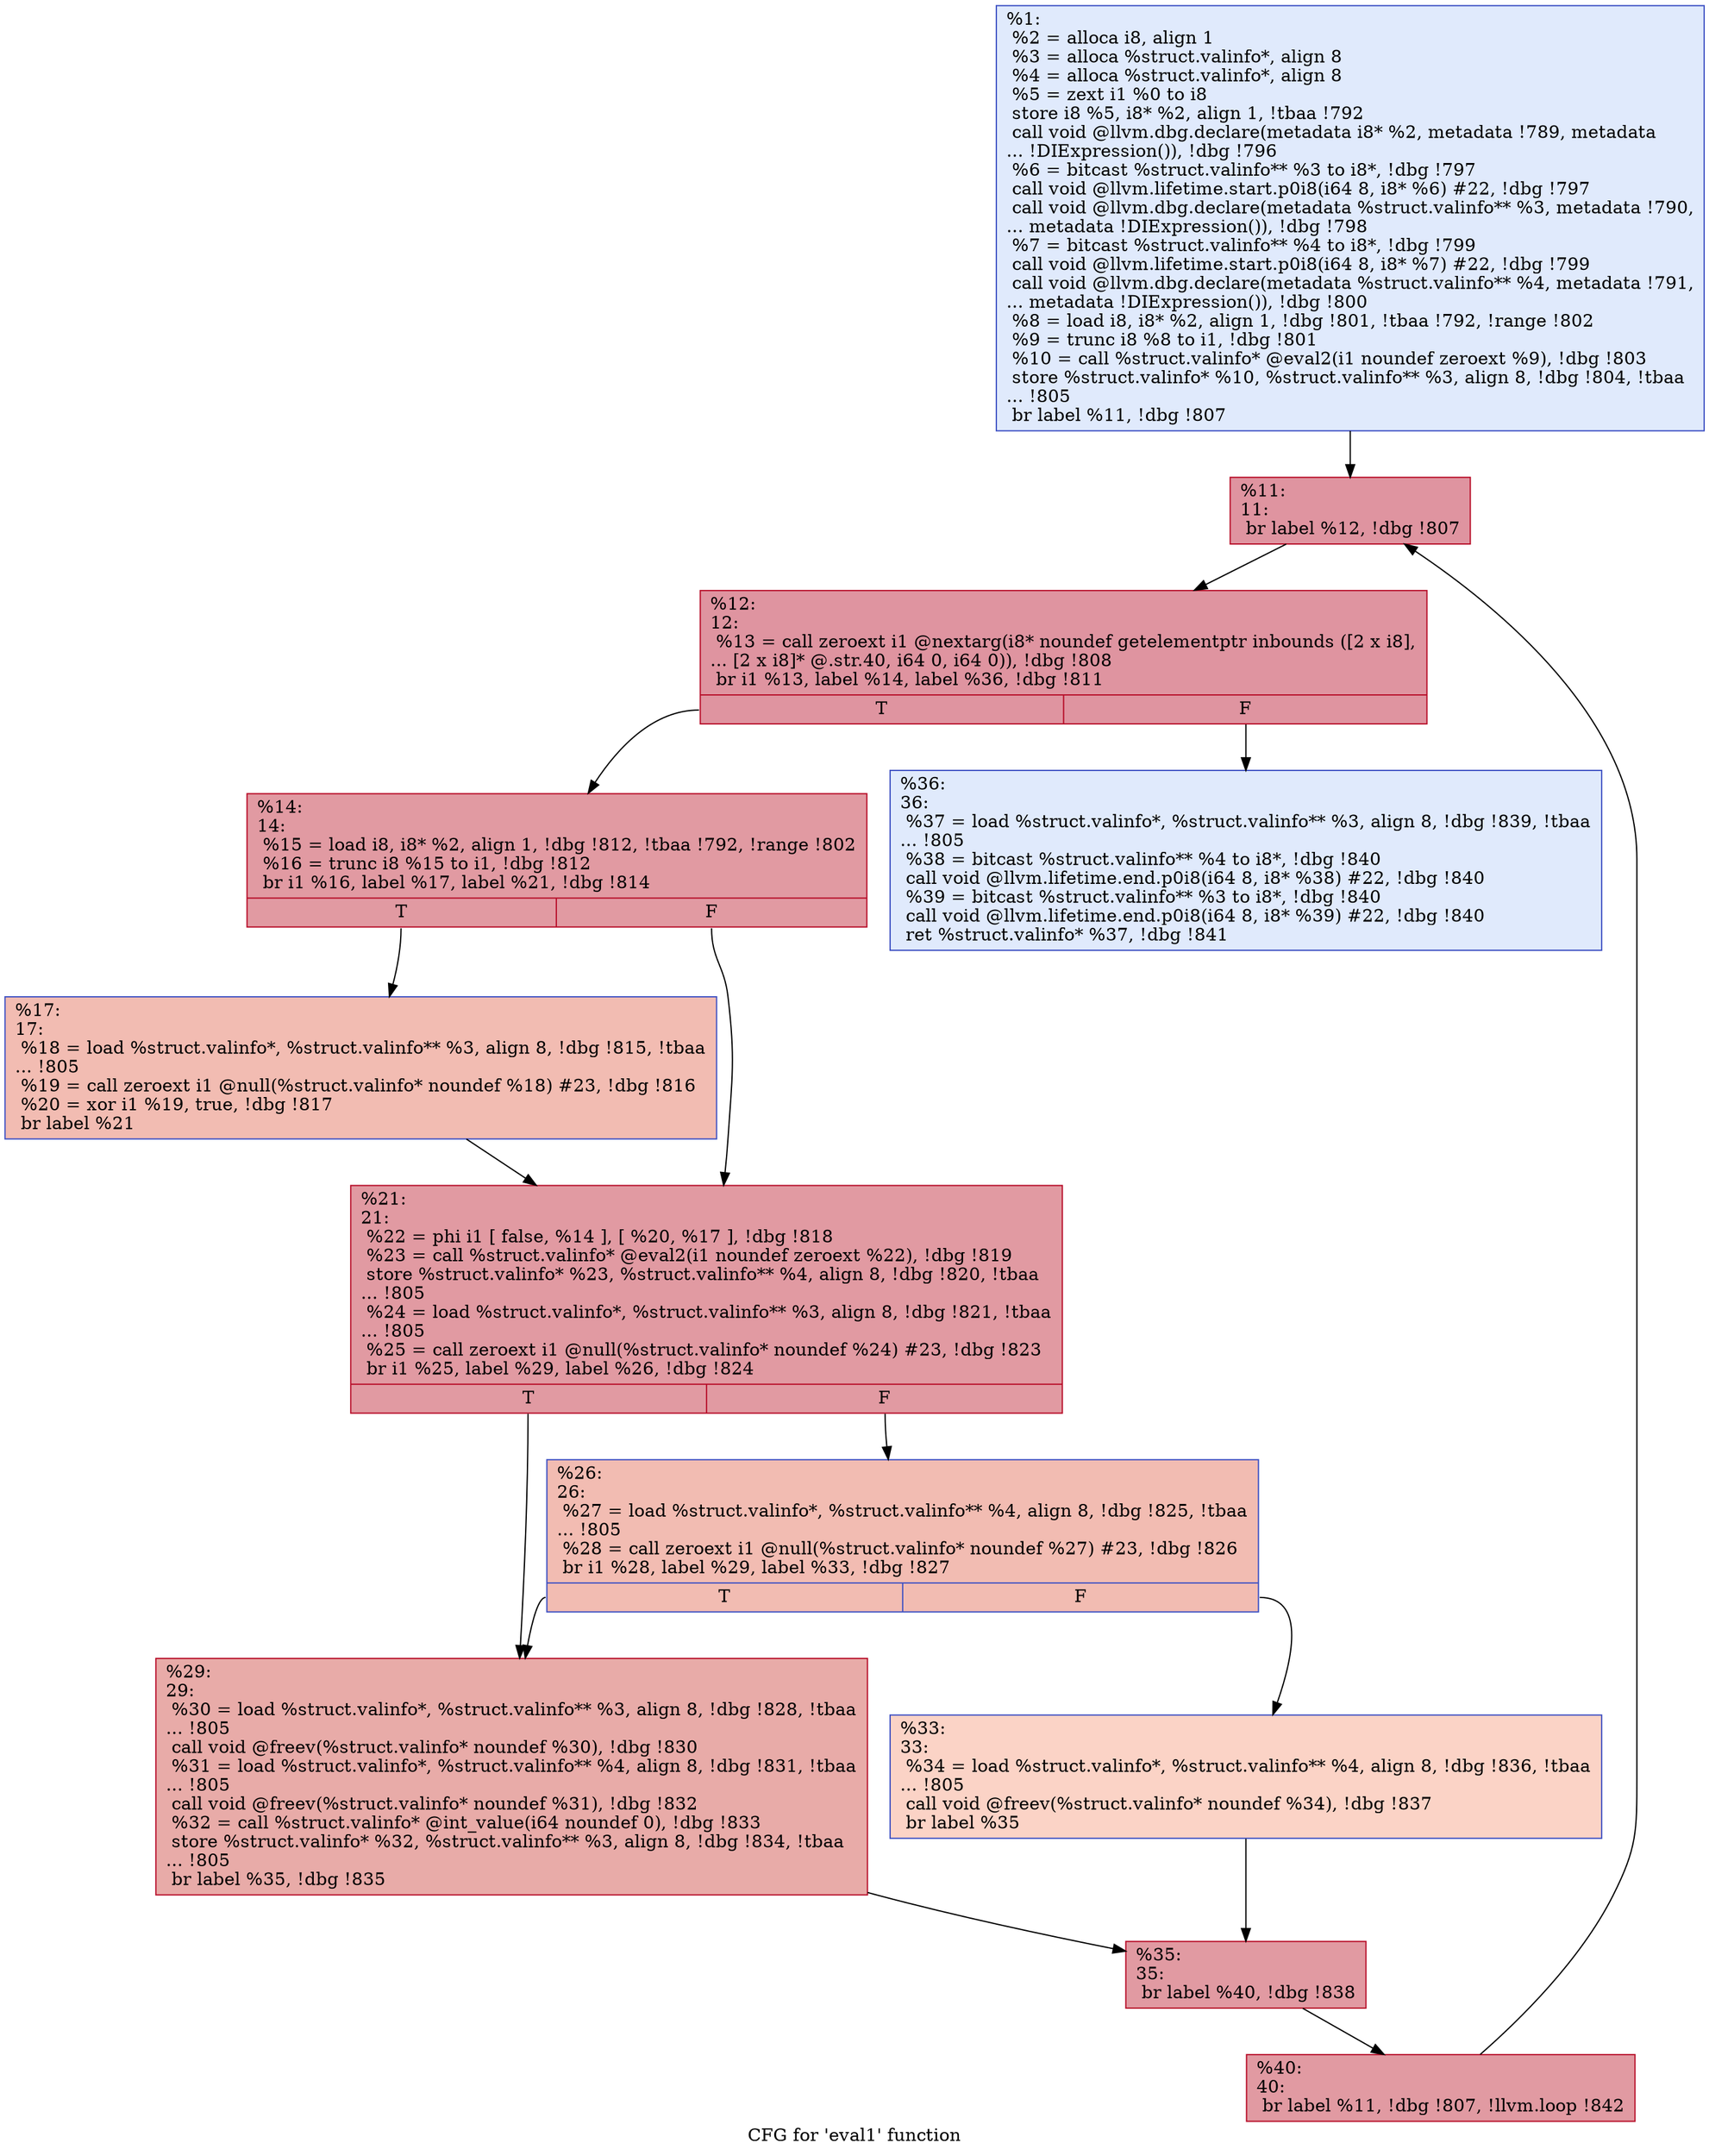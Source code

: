 digraph "CFG for 'eval1' function" {
	label="CFG for 'eval1' function";

	Node0x24ebb50 [shape=record,color="#3d50c3ff", style=filled, fillcolor="#b9d0f970",label="{%1:\l  %2 = alloca i8, align 1\l  %3 = alloca %struct.valinfo*, align 8\l  %4 = alloca %struct.valinfo*, align 8\l  %5 = zext i1 %0 to i8\l  store i8 %5, i8* %2, align 1, !tbaa !792\l  call void @llvm.dbg.declare(metadata i8* %2, metadata !789, metadata\l... !DIExpression()), !dbg !796\l  %6 = bitcast %struct.valinfo** %3 to i8*, !dbg !797\l  call void @llvm.lifetime.start.p0i8(i64 8, i8* %6) #22, !dbg !797\l  call void @llvm.dbg.declare(metadata %struct.valinfo** %3, metadata !790,\l... metadata !DIExpression()), !dbg !798\l  %7 = bitcast %struct.valinfo** %4 to i8*, !dbg !799\l  call void @llvm.lifetime.start.p0i8(i64 8, i8* %7) #22, !dbg !799\l  call void @llvm.dbg.declare(metadata %struct.valinfo** %4, metadata !791,\l... metadata !DIExpression()), !dbg !800\l  %8 = load i8, i8* %2, align 1, !dbg !801, !tbaa !792, !range !802\l  %9 = trunc i8 %8 to i1, !dbg !801\l  %10 = call %struct.valinfo* @eval2(i1 noundef zeroext %9), !dbg !803\l  store %struct.valinfo* %10, %struct.valinfo** %3, align 8, !dbg !804, !tbaa\l... !805\l  br label %11, !dbg !807\l}"];
	Node0x24ebb50 -> Node0x24ebba0;
	Node0x24ebba0 [shape=record,color="#b70d28ff", style=filled, fillcolor="#b70d2870",label="{%11:\l11:                                               \l  br label %12, !dbg !807\l}"];
	Node0x24ebba0 -> Node0x24ebbf0;
	Node0x24ebbf0 [shape=record,color="#b70d28ff", style=filled, fillcolor="#b70d2870",label="{%12:\l12:                                               \l  %13 = call zeroext i1 @nextarg(i8* noundef getelementptr inbounds ([2 x i8],\l... [2 x i8]* @.str.40, i64 0, i64 0)), !dbg !808\l  br i1 %13, label %14, label %36, !dbg !811\l|{<s0>T|<s1>F}}"];
	Node0x24ebbf0:s0 -> Node0x24ebc40;
	Node0x24ebbf0:s1 -> Node0x24ebe70;
	Node0x24ebc40 [shape=record,color="#b70d28ff", style=filled, fillcolor="#bb1b2c70",label="{%14:\l14:                                               \l  %15 = load i8, i8* %2, align 1, !dbg !812, !tbaa !792, !range !802\l  %16 = trunc i8 %15 to i1, !dbg !812\l  br i1 %16, label %17, label %21, !dbg !814\l|{<s0>T|<s1>F}}"];
	Node0x24ebc40:s0 -> Node0x24ebc90;
	Node0x24ebc40:s1 -> Node0x24ebce0;
	Node0x24ebc90 [shape=record,color="#3d50c3ff", style=filled, fillcolor="#e1675170",label="{%17:\l17:                                               \l  %18 = load %struct.valinfo*, %struct.valinfo** %3, align 8, !dbg !815, !tbaa\l... !805\l  %19 = call zeroext i1 @null(%struct.valinfo* noundef %18) #23, !dbg !816\l  %20 = xor i1 %19, true, !dbg !817\l  br label %21\l}"];
	Node0x24ebc90 -> Node0x24ebce0;
	Node0x24ebce0 [shape=record,color="#b70d28ff", style=filled, fillcolor="#bb1b2c70",label="{%21:\l21:                                               \l  %22 = phi i1 [ false, %14 ], [ %20, %17 ], !dbg !818\l  %23 = call %struct.valinfo* @eval2(i1 noundef zeroext %22), !dbg !819\l  store %struct.valinfo* %23, %struct.valinfo** %4, align 8, !dbg !820, !tbaa\l... !805\l  %24 = load %struct.valinfo*, %struct.valinfo** %3, align 8, !dbg !821, !tbaa\l... !805\l  %25 = call zeroext i1 @null(%struct.valinfo* noundef %24) #23, !dbg !823\l  br i1 %25, label %29, label %26, !dbg !824\l|{<s0>T|<s1>F}}"];
	Node0x24ebce0:s0 -> Node0x24ebd80;
	Node0x24ebce0:s1 -> Node0x24ebd30;
	Node0x24ebd30 [shape=record,color="#3d50c3ff", style=filled, fillcolor="#e1675170",label="{%26:\l26:                                               \l  %27 = load %struct.valinfo*, %struct.valinfo** %4, align 8, !dbg !825, !tbaa\l... !805\l  %28 = call zeroext i1 @null(%struct.valinfo* noundef %27) #23, !dbg !826\l  br i1 %28, label %29, label %33, !dbg !827\l|{<s0>T|<s1>F}}"];
	Node0x24ebd30:s0 -> Node0x24ebd80;
	Node0x24ebd30:s1 -> Node0x24ebdd0;
	Node0x24ebd80 [shape=record,color="#b70d28ff", style=filled, fillcolor="#cc403a70",label="{%29:\l29:                                               \l  %30 = load %struct.valinfo*, %struct.valinfo** %3, align 8, !dbg !828, !tbaa\l... !805\l  call void @freev(%struct.valinfo* noundef %30), !dbg !830\l  %31 = load %struct.valinfo*, %struct.valinfo** %4, align 8, !dbg !831, !tbaa\l... !805\l  call void @freev(%struct.valinfo* noundef %31), !dbg !832\l  %32 = call %struct.valinfo* @int_value(i64 noundef 0), !dbg !833\l  store %struct.valinfo* %32, %struct.valinfo** %3, align 8, !dbg !834, !tbaa\l... !805\l  br label %35, !dbg !835\l}"];
	Node0x24ebd80 -> Node0x24ebe20;
	Node0x24ebdd0 [shape=record,color="#3d50c3ff", style=filled, fillcolor="#f59c7d70",label="{%33:\l33:                                               \l  %34 = load %struct.valinfo*, %struct.valinfo** %4, align 8, !dbg !836, !tbaa\l... !805\l  call void @freev(%struct.valinfo* noundef %34), !dbg !837\l  br label %35\l}"];
	Node0x24ebdd0 -> Node0x24ebe20;
	Node0x24ebe20 [shape=record,color="#b70d28ff", style=filled, fillcolor="#bb1b2c70",label="{%35:\l35:                                               \l  br label %40, !dbg !838\l}"];
	Node0x24ebe20 -> Node0x24ebec0;
	Node0x24ebe70 [shape=record,color="#3d50c3ff", style=filled, fillcolor="#b9d0f970",label="{%36:\l36:                                               \l  %37 = load %struct.valinfo*, %struct.valinfo** %3, align 8, !dbg !839, !tbaa\l... !805\l  %38 = bitcast %struct.valinfo** %4 to i8*, !dbg !840\l  call void @llvm.lifetime.end.p0i8(i64 8, i8* %38) #22, !dbg !840\l  %39 = bitcast %struct.valinfo** %3 to i8*, !dbg !840\l  call void @llvm.lifetime.end.p0i8(i64 8, i8* %39) #22, !dbg !840\l  ret %struct.valinfo* %37, !dbg !841\l}"];
	Node0x24ebec0 [shape=record,color="#b70d28ff", style=filled, fillcolor="#bb1b2c70",label="{%40:\l40:                                               \l  br label %11, !dbg !807, !llvm.loop !842\l}"];
	Node0x24ebec0 -> Node0x24ebba0;
}
